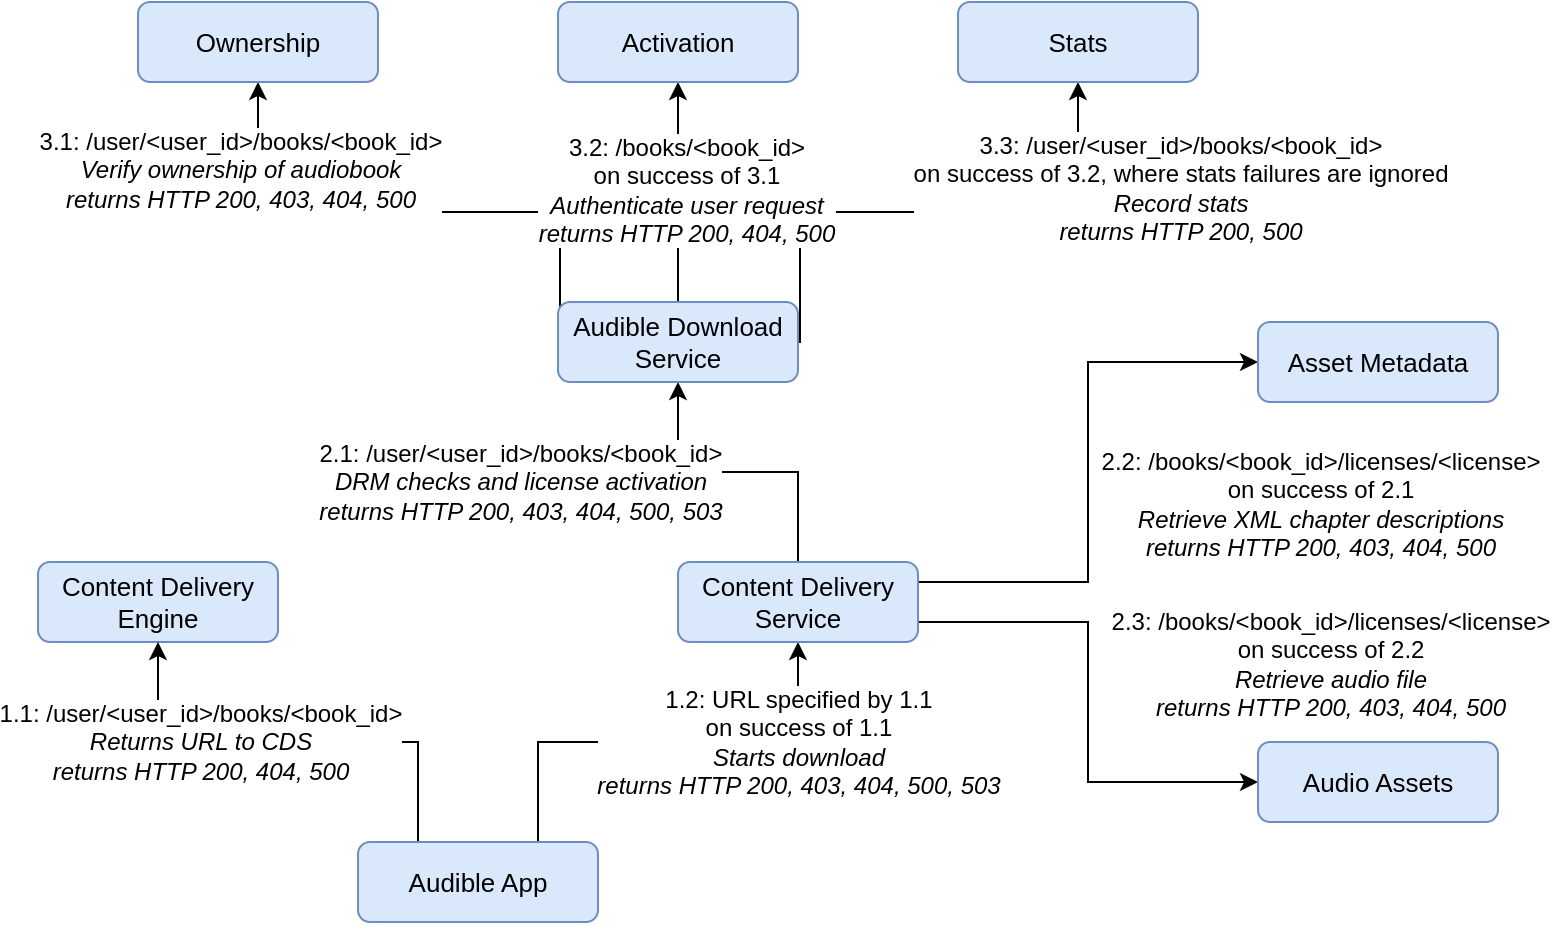 <mxfile version="14.7.0" type="device"><diagram id="C5RBs43oDa-KdzZeNtuy" name="Page-1"><mxGraphModel dx="937" dy="2281" grid="1" gridSize="10" guides="1" tooltips="1" connect="1" arrows="1" fold="1" page="1" pageScale="1" pageWidth="827" pageHeight="1169" math="0" shadow="0"><root><mxCell id="WIyWlLk6GJQsqaUBKTNV-0"/><mxCell id="WIyWlLk6GJQsqaUBKTNV-1" parent="WIyWlLk6GJQsqaUBKTNV-0"/><mxCell id="qyxEVs4apgrnIiPYDexV-1" value="" style="edgeStyle=orthogonalEdgeStyle;rounded=0;orthogonalLoop=1;jettySize=auto;html=1;exitX=0.75;exitY=0;exitDx=0;exitDy=0;entryX=0.5;entryY=1;entryDx=0;entryDy=0;labelBackgroundColor=none;fontSize=12;" parent="WIyWlLk6GJQsqaUBKTNV-1" source="WIyWlLk6GJQsqaUBKTNV-11" target="WIyWlLk6GJQsqaUBKTNV-7" edge="1"><mxGeometry x="-0.031" y="15" relative="1" as="geometry"><mxPoint as="offset"/></mxGeometry></mxCell><mxCell id="D2kA5yIBWuSc_MX7nK0Q-9" value="&lt;span style=&quot;background-color: rgb(255 , 255 , 255)&quot;&gt;&lt;span style=&quot;font-size: 12px&quot;&gt;1.2: URL specified by 1.1&lt;/span&gt;&lt;br style=&quot;font-size: 12px&quot;&gt;&lt;/span&gt;&lt;span style=&quot;font-size: 12px&quot;&gt;&lt;span style=&quot;background-color: rgb(255 , 255 , 255)&quot;&gt;on success of 1.1&lt;br&gt;&lt;i&gt;Starts download&lt;br&gt;returns HTTP 200, 403, 404, 500, 503&lt;/i&gt;&lt;/span&gt;&lt;br&gt;&lt;/span&gt;" style="edgeLabel;html=1;align=center;verticalAlign=middle;resizable=0;points=[];" parent="qyxEVs4apgrnIiPYDexV-1" vertex="1" connectable="0"><mxGeometry x="-0.062" y="-1" relative="1" as="geometry"><mxPoint x="72" y="-1" as="offset"/></mxGeometry></mxCell><mxCell id="WIyWlLk6GJQsqaUBKTNV-3" value="Content Delivery Engine" style="rounded=1;whiteSpace=wrap;html=1;fontSize=13;glass=0;strokeWidth=1;shadow=0;fillColor=#dae8fc;strokeColor=#6c8ebf;" parent="WIyWlLk6GJQsqaUBKTNV-1" vertex="1"><mxGeometry x="49" y="-830" width="120" height="40" as="geometry"/></mxCell><mxCell id="4qIX0Yp9HcfJfF0PNfnt-18" style="edgeStyle=orthogonalEdgeStyle;rounded=0;orthogonalLoop=1;jettySize=auto;html=1;exitX=1;exitY=0.25;exitDx=0;exitDy=0;entryX=0;entryY=0.5;entryDx=0;entryDy=0;" parent="WIyWlLk6GJQsqaUBKTNV-1" source="WIyWlLk6GJQsqaUBKTNV-7" target="WIyWlLk6GJQsqaUBKTNV-12" edge="1"><mxGeometry relative="1" as="geometry"/></mxCell><mxCell id="D2kA5yIBWuSc_MX7nK0Q-14" value="&lt;font style=&quot;font-size: 12px&quot;&gt;2.2: /books/&amp;lt;book_id&amp;gt;/licenses/&amp;lt;license&amp;gt;&lt;br&gt;on success of 2.1&lt;br&gt;&lt;i&gt;Retrieve XML chapter descriptions&lt;br&gt;returns HTTP 200, 403, 404, 500&lt;/i&gt;&lt;/font&gt;" style="edgeLabel;html=1;align=center;verticalAlign=middle;resizable=0;points=[];" parent="4qIX0Yp9HcfJfF0PNfnt-18" vertex="1" connectable="0"><mxGeometry x="0.079" y="-1" relative="1" as="geometry"><mxPoint x="115" y="27" as="offset"/></mxGeometry></mxCell><mxCell id="4qIX0Yp9HcfJfF0PNfnt-20" style="edgeStyle=orthogonalEdgeStyle;rounded=0;orthogonalLoop=1;jettySize=auto;html=1;exitX=1;exitY=0.75;exitDx=0;exitDy=0;entryX=0;entryY=0.5;entryDx=0;entryDy=0;" parent="WIyWlLk6GJQsqaUBKTNV-1" source="WIyWlLk6GJQsqaUBKTNV-7" target="4qIX0Yp9HcfJfF0PNfnt-0" edge="1"><mxGeometry relative="1" as="geometry"/></mxCell><mxCell id="4qIX0Yp9HcfJfF0PNfnt-31" style="edgeStyle=orthogonalEdgeStyle;rounded=0;orthogonalLoop=1;jettySize=auto;html=1;exitX=0.5;exitY=0;exitDx=0;exitDy=0;entryX=0.5;entryY=1;entryDx=0;entryDy=0;labelBackgroundColor=none;" parent="WIyWlLk6GJQsqaUBKTNV-1" source="WIyWlLk6GJQsqaUBKTNV-7" target="4qIX0Yp9HcfJfF0PNfnt-1" edge="1"><mxGeometry relative="1" as="geometry"/></mxCell><mxCell id="D2kA5yIBWuSc_MX7nK0Q-8" value="&lt;span style=&quot;background-color: rgb(255 , 255 , 255)&quot;&gt;&lt;span style=&quot;font-size: 12px&quot;&gt;2.1: /user/&amp;lt;user_id&amp;gt;/books/&amp;lt;book_id&amp;gt;&lt;br&gt;&lt;/span&gt;&lt;i style=&quot;font-size: 12px&quot;&gt;DRM checks and license activation&lt;br&gt;returns HTTP 200, 403, 404, 500, 503&lt;/i&gt;&lt;/span&gt;&lt;span style=&quot;font-size: 12px ; background-color: rgb(248 , 249 , 250)&quot;&gt;&lt;br&gt;&lt;/span&gt;" style="edgeLabel;html=1;align=center;verticalAlign=middle;resizable=0;points=[];" parent="4qIX0Yp9HcfJfF0PNfnt-31" vertex="1" connectable="0"><mxGeometry x="-0.171" y="1" relative="1" as="geometry"><mxPoint x="-122" y="4" as="offset"/></mxGeometry></mxCell><mxCell id="WIyWlLk6GJQsqaUBKTNV-7" value="Content Delivery Service" style="rounded=1;whiteSpace=wrap;html=1;fontSize=13;glass=0;strokeWidth=1;shadow=0;fillColor=#dae8fc;strokeColor=#6c8ebf;" parent="WIyWlLk6GJQsqaUBKTNV-1" vertex="1"><mxGeometry x="369" y="-830" width="120" height="40" as="geometry"/></mxCell><mxCell id="4qIX0Yp9HcfJfF0PNfnt-11" value="" style="edgeStyle=orthogonalEdgeStyle;rounded=0;orthogonalLoop=1;jettySize=auto;html=1;exitX=0.25;exitY=0;exitDx=0;exitDy=0;labelBackgroundColor=none;fontSize=12;" parent="WIyWlLk6GJQsqaUBKTNV-1" source="WIyWlLk6GJQsqaUBKTNV-11" target="WIyWlLk6GJQsqaUBKTNV-3" edge="1"><mxGeometry x="-0.516" y="-15" relative="1" as="geometry"><mxPoint as="offset"/></mxGeometry></mxCell><mxCell id="D2kA5yIBWuSc_MX7nK0Q-10" value="&lt;span style=&quot;font-size: 12px&quot;&gt;&lt;span style=&quot;background-color: rgb(255 , 255 , 255)&quot;&gt;1.1: /user/&amp;lt;user_id&amp;gt;/books/&amp;lt;book_id&amp;gt;&lt;br&gt;&lt;i&gt;Returns URL to CDS&lt;br&gt;returns HTTP 200, 404, 500&lt;/i&gt;&lt;/span&gt;&lt;br&gt;&lt;/span&gt;" style="edgeLabel;html=1;align=center;verticalAlign=middle;resizable=0;points=[];" parent="4qIX0Yp9HcfJfF0PNfnt-11" vertex="1" connectable="0"><mxGeometry x="0.723" relative="1" as="geometry"><mxPoint x="21" y="18" as="offset"/></mxGeometry></mxCell><mxCell id="WIyWlLk6GJQsqaUBKTNV-11" value="Audible App" style="rounded=1;whiteSpace=wrap;html=1;fontSize=13;glass=0;strokeWidth=1;shadow=0;fillColor=#dae8fc;strokeColor=#6c8ebf;" parent="WIyWlLk6GJQsqaUBKTNV-1" vertex="1"><mxGeometry x="209" y="-690" width="120" height="40" as="geometry"/></mxCell><mxCell id="WIyWlLk6GJQsqaUBKTNV-12" value="Asset Metadata" style="rounded=1;whiteSpace=wrap;html=1;fontSize=13;glass=0;strokeWidth=1;shadow=0;fillColor=#dae8fc;strokeColor=#6c8ebf;" parent="WIyWlLk6GJQsqaUBKTNV-1" vertex="1"><mxGeometry x="659" y="-950" width="120" height="40" as="geometry"/></mxCell><mxCell id="4qIX0Yp9HcfJfF0PNfnt-0" value="Audio Assets" style="rounded=1;whiteSpace=wrap;html=1;fontSize=13;glass=0;strokeWidth=1;shadow=0;fillColor=#dae8fc;strokeColor=#6c8ebf;" parent="WIyWlLk6GJQsqaUBKTNV-1" vertex="1"><mxGeometry x="659" y="-740" width="120" height="40" as="geometry"/></mxCell><mxCell id="4qIX0Yp9HcfJfF0PNfnt-13" style="edgeStyle=orthogonalEdgeStyle;rounded=0;orthogonalLoop=1;jettySize=auto;html=1;exitX=0.25;exitY=0;exitDx=0;exitDy=0;entryX=0.5;entryY=1;entryDx=0;entryDy=0;" parent="WIyWlLk6GJQsqaUBKTNV-1" source="4qIX0Yp9HcfJfF0PNfnt-1" target="4qIX0Yp9HcfJfF0PNfnt-2" edge="1"><mxGeometry relative="1" as="geometry"><Array as="points"><mxPoint x="310" y="-940"/><mxPoint x="310" y="-1005"/><mxPoint x="159" y="-1005"/></Array></mxGeometry></mxCell><mxCell id="D2kA5yIBWuSc_MX7nK0Q-11" value="&lt;span style=&quot;font-size: 12px&quot;&gt;&lt;span style=&quot;background-color: rgb(255 , 255 , 255)&quot;&gt;3.1: /user/&amp;lt;user_id&amp;gt;/books/&amp;lt;book_id&amp;gt;&lt;br&gt;&lt;i&gt;Verify ownership of audiobook&lt;br&gt;returns HTTP 200, 403, 404, 500&lt;/i&gt;&lt;/span&gt;&lt;br&gt;&lt;/span&gt;" style="edgeLabel;html=1;align=center;verticalAlign=middle;resizable=0;points=[];" parent="4qIX0Yp9HcfJfF0PNfnt-13" vertex="1" connectable="0"><mxGeometry x="0.688" relative="1" as="geometry"><mxPoint x="-9" y="-8" as="offset"/></mxGeometry></mxCell><mxCell id="4qIX0Yp9HcfJfF0PNfnt-23" style="edgeStyle=orthogonalEdgeStyle;rounded=0;orthogonalLoop=1;jettySize=auto;html=1;exitX=0.5;exitY=0;exitDx=0;exitDy=0;entryX=0.5;entryY=1;entryDx=0;entryDy=0;" parent="WIyWlLk6GJQsqaUBKTNV-1" source="4qIX0Yp9HcfJfF0PNfnt-1" target="4qIX0Yp9HcfJfF0PNfnt-3" edge="1"><mxGeometry relative="1" as="geometry"/></mxCell><mxCell id="4qIX0Yp9HcfJfF0PNfnt-25" style="edgeStyle=orthogonalEdgeStyle;rounded=0;orthogonalLoop=1;jettySize=auto;html=1;exitX=0.75;exitY=0;exitDx=0;exitDy=0;entryX=0.5;entryY=1;entryDx=0;entryDy=0;" parent="WIyWlLk6GJQsqaUBKTNV-1" source="4qIX0Yp9HcfJfF0PNfnt-1" target="4qIX0Yp9HcfJfF0PNfnt-4" edge="1"><mxGeometry relative="1" as="geometry"><Array as="points"><mxPoint x="430" y="-940"/><mxPoint x="430" y="-1005"/><mxPoint x="569" y="-1005"/></Array></mxGeometry></mxCell><mxCell id="D2kA5yIBWuSc_MX7nK0Q-13" value="&lt;span style=&quot;font-size: 12px&quot;&gt;&lt;span style=&quot;background-color: rgb(255 , 255 , 255)&quot;&gt;3.3: /user/&amp;lt;user_id&amp;gt;/books/&amp;lt;book_id&amp;gt;&lt;br&gt;on success of 3.2, where stats failures are ignored&lt;br&gt;&lt;i&gt;Record stats&lt;br&gt;returns HTTP 200, 500&lt;/i&gt;&lt;/span&gt;&lt;br&gt;&lt;/span&gt;" style="edgeLabel;html=1;align=center;verticalAlign=middle;resizable=0;points=[];" parent="4qIX0Yp9HcfJfF0PNfnt-25" vertex="1" connectable="0"><mxGeometry x="0.753" relative="1" as="geometry"><mxPoint x="51" y="13" as="offset"/></mxGeometry></mxCell><mxCell id="4qIX0Yp9HcfJfF0PNfnt-1" value="Audible Download Service" style="rounded=1;whiteSpace=wrap;html=1;fontSize=13;glass=0;strokeWidth=1;shadow=0;fillColor=#dae8fc;strokeColor=#6c8ebf;" parent="WIyWlLk6GJQsqaUBKTNV-1" vertex="1"><mxGeometry x="309" y="-960" width="120" height="40" as="geometry"/></mxCell><mxCell id="4qIX0Yp9HcfJfF0PNfnt-2" value="Ownership" style="rounded=1;whiteSpace=wrap;html=1;fontSize=13;glass=0;strokeWidth=1;shadow=0;fillColor=#dae8fc;strokeColor=#6c8ebf;" parent="WIyWlLk6GJQsqaUBKTNV-1" vertex="1"><mxGeometry x="99" y="-1110" width="120" height="40" as="geometry"/></mxCell><mxCell id="4qIX0Yp9HcfJfF0PNfnt-3" value="Activation" style="rounded=1;whiteSpace=wrap;html=1;fontSize=13;glass=0;strokeWidth=1;shadow=0;fillColor=#dae8fc;strokeColor=#6c8ebf;" parent="WIyWlLk6GJQsqaUBKTNV-1" vertex="1"><mxGeometry x="309" y="-1110" width="120" height="40" as="geometry"/></mxCell><mxCell id="4qIX0Yp9HcfJfF0PNfnt-4" value="Stats" style="rounded=1;whiteSpace=wrap;html=1;fontSize=13;glass=0;strokeWidth=1;shadow=0;fillColor=#dae8fc;strokeColor=#6c8ebf;" parent="WIyWlLk6GJQsqaUBKTNV-1" vertex="1"><mxGeometry x="509" y="-1110" width="120" height="40" as="geometry"/></mxCell><mxCell id="D2kA5yIBWuSc_MX7nK0Q-12" value="&lt;span style=&quot;font-size: 12px&quot;&gt;&lt;span style=&quot;background-color: rgb(255 , 255 , 255)&quot;&gt;3.2: /books/&amp;lt;book_id&amp;gt;&lt;br&gt;on success of 3.1&lt;br&gt;&lt;i&gt;Authenticate user request&lt;br&gt;returns HTTP 200, 404, 500&lt;/i&gt;&lt;/span&gt;&lt;br&gt;&lt;/span&gt;" style="edgeLabel;html=1;align=center;verticalAlign=middle;resizable=0;points=[];" parent="WIyWlLk6GJQsqaUBKTNV-1" vertex="1" connectable="0"><mxGeometry x="169" y="-1009.999" as="geometry"><mxPoint x="204" y="-6" as="offset"/></mxGeometry></mxCell><mxCell id="D2kA5yIBWuSc_MX7nK0Q-15" value="&lt;font style=&quot;font-size: 12px&quot;&gt;2.3: /books/&amp;lt;book_id&amp;gt;/licenses/&amp;lt;license&amp;gt;&lt;br&gt;on success of 2.2&lt;br&gt;&lt;i&gt;Retrieve audio file&lt;br&gt;returns HTTP 200, 403, 404, 500&lt;/i&gt;&lt;br&gt;&lt;/font&gt;" style="edgeLabel;html=1;align=center;verticalAlign=middle;resizable=0;points=[];" parent="WIyWlLk6GJQsqaUBKTNV-1" vertex="1" connectable="0"><mxGeometry x="690" y="-780" as="geometry"><mxPoint x="5" y="1" as="offset"/></mxGeometry></mxCell></root></mxGraphModel></diagram></mxfile>